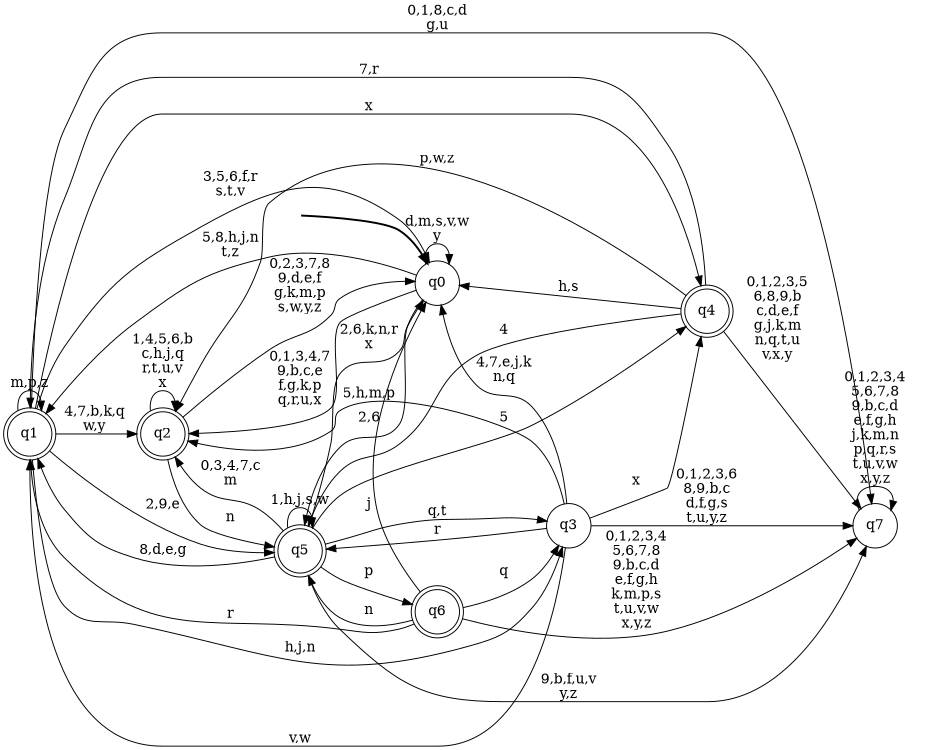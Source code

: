 digraph BlueStar {
__start0 [style = invis, shape = none, label = "", width = 0, height = 0];

rankdir=LR;
size="8,5";

s0 [style="filled", color="black", fillcolor="white" shape="circle", label="q0"];
s1 [style="rounded,filled", color="black", fillcolor="white" shape="doublecircle", label="q1"];
s2 [style="rounded,filled", color="black", fillcolor="white" shape="doublecircle", label="q2"];
s3 [style="filled", color="black", fillcolor="white" shape="circle", label="q3"];
s4 [style="rounded,filled", color="black", fillcolor="white" shape="doublecircle", label="q4"];
s5 [style="rounded,filled", color="black", fillcolor="white" shape="doublecircle", label="q5"];
s6 [style="rounded,filled", color="black", fillcolor="white" shape="doublecircle", label="q6"];
s7 [style="filled", color="black", fillcolor="white" shape="circle", label="q7"];
subgraph cluster_main { 
	graph [pad=".75", ranksep="0.15", nodesep="0.15"];
	 style=invis; 
	__start0 -> s0 [penwidth=2];
}
s0 -> s0 [label="d,m,s,v,w\ny"];
s0 -> s1 [label="5,8,h,j,n\nt,z"];
s0 -> s2 [label="0,1,3,4,7\n9,b,c,e\nf,g,k,p\nq,r,u,x"];
s0 -> s5 [label="2,6"];
s1 -> s0 [label="3,5,6,f,r\ns,t,v"];
s1 -> s1 [label="m,p,z"];
s1 -> s2 [label="4,7,b,k,q\nw,y"];
s1 -> s3 [label="h,j,n"];
s1 -> s4 [label="x"];
s1 -> s5 [label="2,9,e"];
s1 -> s7 [label="0,1,8,c,d\ng,u"];
s2 -> s0 [label="0,2,3,7,8\n9,d,e,f\ng,k,m,p\ns,w,y,z"];
s2 -> s2 [label="1,4,5,6,b\nc,h,j,q\nr,t,u,v\nx"];
s2 -> s5 [label="n"];
s3 -> s0 [label="4,7,e,j,k\nn,q"];
s3 -> s1 [label="v,w"];
s3 -> s2 [label="5,h,m,p"];
s3 -> s4 [label="x"];
s3 -> s5 [label="r"];
s3 -> s7 [label="0,1,2,3,6\n8,9,b,c\nd,f,g,s\nt,u,y,z"];
s4 -> s0 [label="h,s"];
s4 -> s1 [label="7,r"];
s4 -> s2 [label="p,w,z"];
s4 -> s5 [label="4"];
s4 -> s7 [label="0,1,2,3,5\n6,8,9,b\nc,d,e,f\ng,j,k,m\nn,q,t,u\nv,x,y"];
s5 -> s0 [label="2,6,k,n,r\nx"];
s5 -> s1 [label="8,d,e,g"];
s5 -> s2 [label="0,3,4,7,c\nm"];
s5 -> s3 [label="q,t"];
s5 -> s4 [label="5"];
s5 -> s5 [label="1,h,j,s,w"];
s5 -> s6 [label="p"];
s5 -> s7 [label="9,b,f,u,v\ny,z"];
s6 -> s0 [label="j"];
s6 -> s1 [label="r"];
s6 -> s3 [label="q"];
s6 -> s5 [label="n"];
s6 -> s7 [label="0,1,2,3,4\n5,6,7,8\n9,b,c,d\ne,f,g,h\nk,m,p,s\nt,u,v,w\nx,y,z"];
s7 -> s7 [label="0,1,2,3,4\n5,6,7,8\n9,b,c,d\ne,f,g,h\nj,k,m,n\np,q,r,s\nt,u,v,w\nx,y,z"];

}